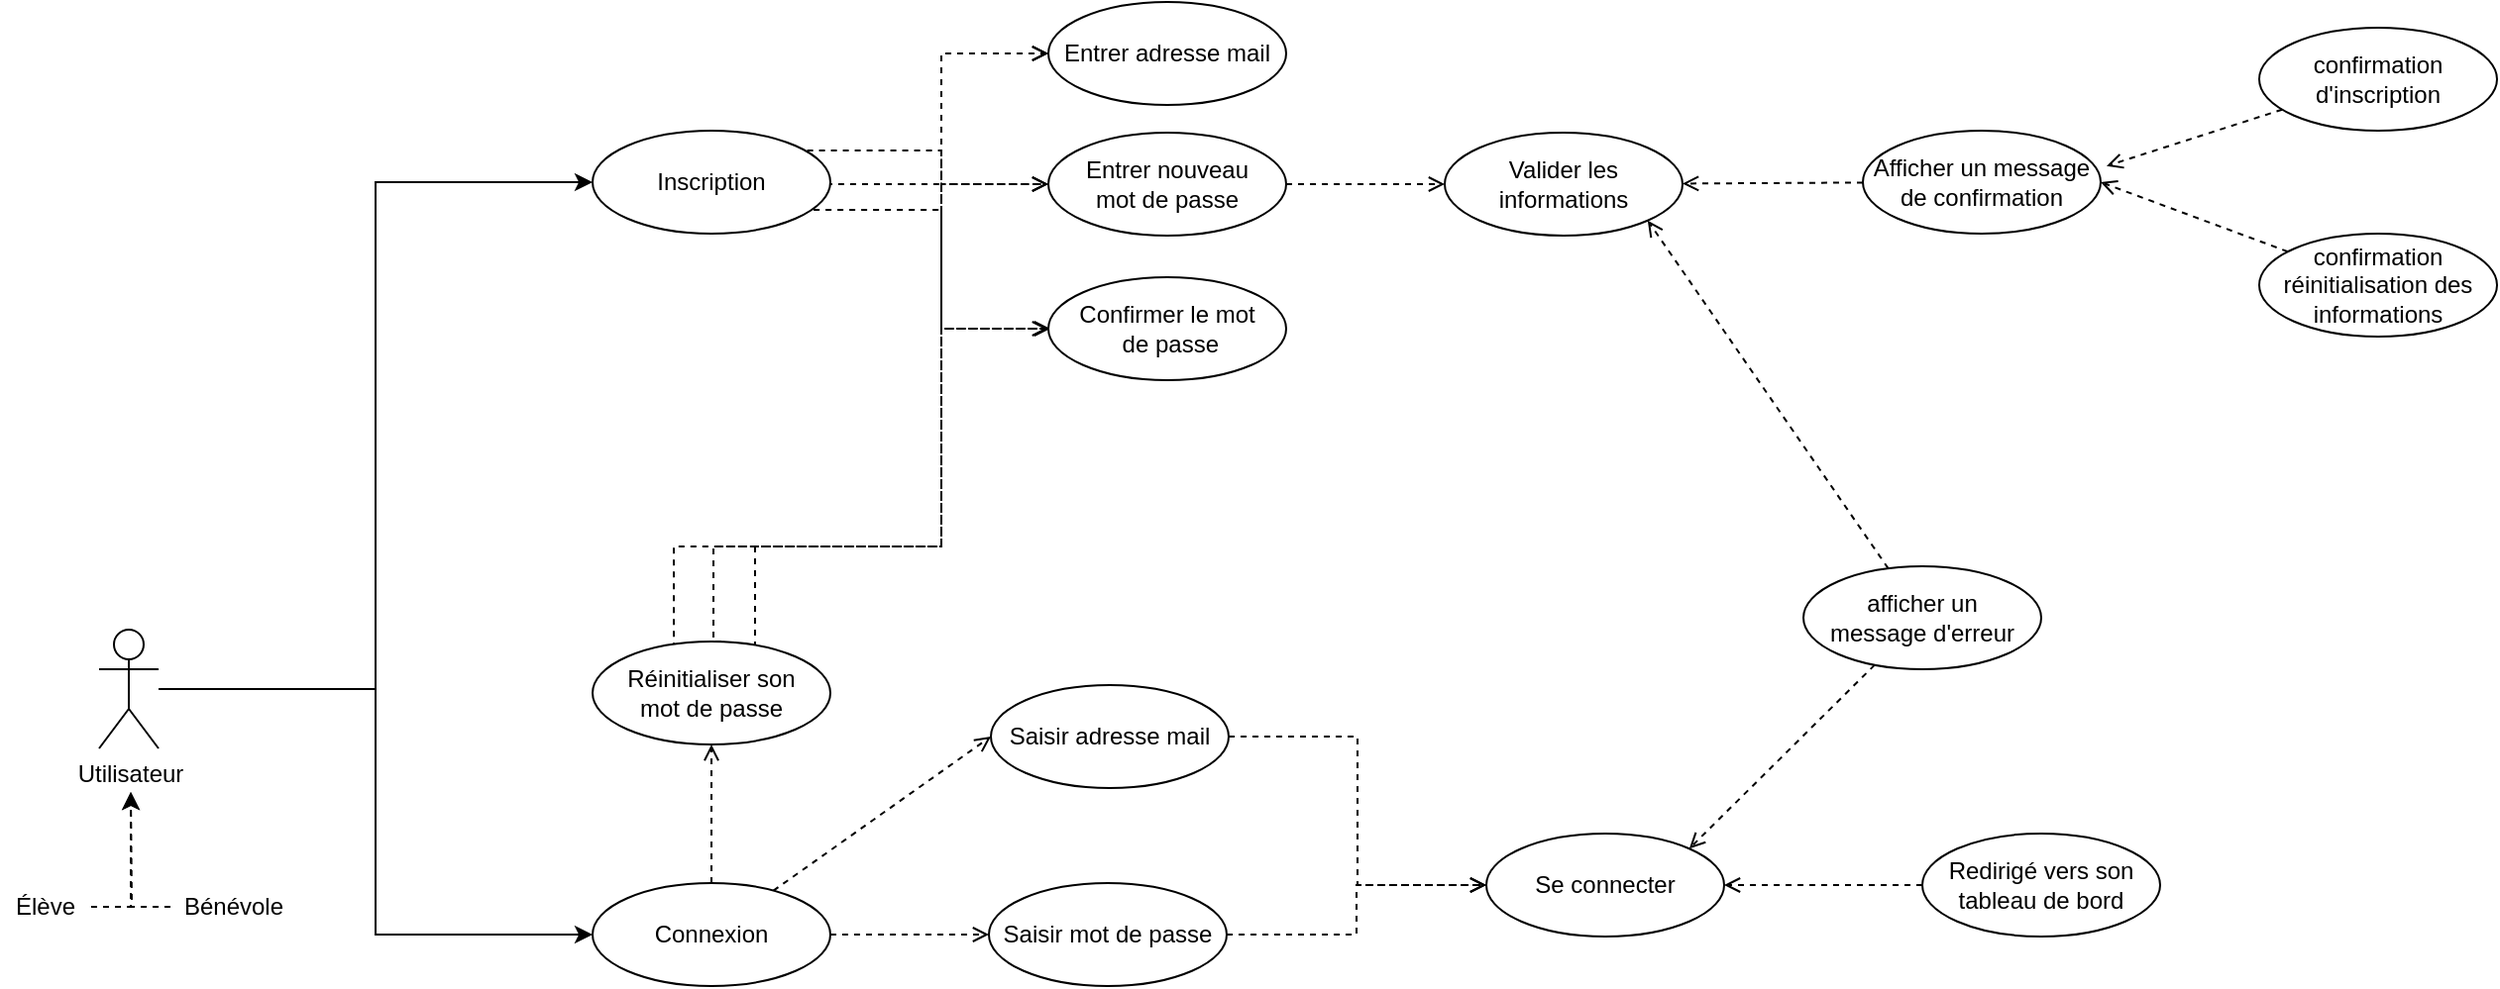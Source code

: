 <mxfile version="20.8.23" type="github">
  <diagram name="Page-1" id="QDjx12gvEAr_1nLiNZum">
    <mxGraphModel dx="1366" dy="1925" grid="1" gridSize="10" guides="1" tooltips="1" connect="1" arrows="1" fold="1" page="1" pageScale="1" pageWidth="827" pageHeight="1169" math="0" shadow="0">
      <root>
        <mxCell id="0" />
        <mxCell id="1" parent="0" />
        <mxCell id="qoufkau0ReUvYFZ-mYJb-22" value="" style="edgeStyle=orthogonalEdgeStyle;rounded=0;orthogonalLoop=1;jettySize=auto;html=1;dashed=1;" parent="1" source="qoufkau0ReUvYFZ-mYJb-14" edge="1">
          <mxGeometry relative="1" as="geometry">
            <mxPoint x="76" y="453" as="sourcePoint" />
            <mxPoint x="96" y="394" as="targetPoint" />
          </mxGeometry>
        </mxCell>
        <mxCell id="qoufkau0ReUvYFZ-mYJb-14" value="Élève" style="text;html=1;strokeColor=none;fillColor=none;align=center;verticalAlign=middle;whiteSpace=wrap;rounded=0;" parent="1" vertex="1">
          <mxGeometry x="30" y="437" width="46" height="30" as="geometry" />
        </mxCell>
        <mxCell id="qoufkau0ReUvYFZ-mYJb-21" value="" style="edgeStyle=orthogonalEdgeStyle;rounded=0;orthogonalLoop=1;jettySize=auto;html=1;dashed=1;exitX=0;exitY=0.5;exitDx=0;exitDy=0;" parent="1" source="qoufkau0ReUvYFZ-mYJb-15" edge="1">
          <mxGeometry relative="1" as="geometry">
            <mxPoint x="116" y="459" as="sourcePoint" />
            <mxPoint x="96" y="394" as="targetPoint" />
          </mxGeometry>
        </mxCell>
        <mxCell id="qoufkau0ReUvYFZ-mYJb-15" value="Bénévole" style="text;html=1;strokeColor=none;fillColor=none;align=center;verticalAlign=middle;whiteSpace=wrap;rounded=0;" parent="1" vertex="1">
          <mxGeometry x="116" y="437" width="64" height="30" as="geometry" />
        </mxCell>
        <mxCell id="DDmF5A7Nu_7fD2NKJbPf-5" style="edgeStyle=orthogonalEdgeStyle;rounded=0;orthogonalLoop=1;jettySize=auto;html=1;entryX=0;entryY=0.5;entryDx=0;entryDy=0;" edge="1" parent="1" source="qoufkau0ReUvYFZ-mYJb-1" target="DDmF5A7Nu_7fD2NKJbPf-2">
          <mxGeometry relative="1" as="geometry" />
        </mxCell>
        <mxCell id="DDmF5A7Nu_7fD2NKJbPf-6" style="edgeStyle=orthogonalEdgeStyle;rounded=0;orthogonalLoop=1;jettySize=auto;html=1;entryX=0;entryY=0.5;entryDx=0;entryDy=0;" edge="1" parent="1" source="qoufkau0ReUvYFZ-mYJb-1" target="DDmF5A7Nu_7fD2NKJbPf-3">
          <mxGeometry relative="1" as="geometry" />
        </mxCell>
        <mxCell id="qoufkau0ReUvYFZ-mYJb-1" value="Actor" style="shape=umlActor;verticalLabelPosition=bottom;verticalAlign=top;outlineConnect=0;labelPosition=center;align=center;html=1;shadow=0;overflow=visible;noLabel=1;" parent="1" vertex="1">
          <mxGeometry x="80" y="312" width="30" height="60" as="geometry" />
        </mxCell>
        <mxCell id="DDmF5A7Nu_7fD2NKJbPf-1" value="Utilisateur" style="text;html=1;strokeColor=none;fillColor=none;align=center;verticalAlign=middle;whiteSpace=wrap;rounded=0;" vertex="1" parent="1">
          <mxGeometry x="66" y="370" width="60" height="30" as="geometry" />
        </mxCell>
        <mxCell id="DDmF5A7Nu_7fD2NKJbPf-26" value="" style="edgeStyle=none;rounded=0;orthogonalLoop=1;jettySize=auto;html=1;dashed=1;strokeColor=default;fontColor=#000000;endArrow=open;endFill=0;exitX=0.5;exitY=0;exitDx=0;exitDy=0;" edge="1" parent="1" source="DDmF5A7Nu_7fD2NKJbPf-2" target="DDmF5A7Nu_7fD2NKJbPf-25">
          <mxGeometry relative="1" as="geometry" />
        </mxCell>
        <mxCell id="DDmF5A7Nu_7fD2NKJbPf-30" style="edgeStyle=none;rounded=0;orthogonalLoop=1;jettySize=auto;html=1;dashed=1;strokeColor=default;fontColor=#000000;endArrow=open;endFill=0;" edge="1" parent="1" source="DDmF5A7Nu_7fD2NKJbPf-2" target="DDmF5A7Nu_7fD2NKJbPf-8">
          <mxGeometry relative="1" as="geometry" />
        </mxCell>
        <mxCell id="DDmF5A7Nu_7fD2NKJbPf-31" style="edgeStyle=none;rounded=0;orthogonalLoop=1;jettySize=auto;html=1;entryX=0;entryY=0.5;entryDx=0;entryDy=0;dashed=1;strokeColor=default;fontColor=#000000;endArrow=open;endFill=0;" edge="1" parent="1" source="DDmF5A7Nu_7fD2NKJbPf-2" target="DDmF5A7Nu_7fD2NKJbPf-12">
          <mxGeometry relative="1" as="geometry" />
        </mxCell>
        <mxCell id="DDmF5A7Nu_7fD2NKJbPf-2" value="Connexion" style="ellipse;whiteSpace=wrap;html=1;" vertex="1" parent="1">
          <mxGeometry x="329" y="440" width="120" height="52" as="geometry" />
        </mxCell>
        <mxCell id="DDmF5A7Nu_7fD2NKJbPf-35" value="" style="edgeStyle=orthogonalEdgeStyle;rounded=0;orthogonalLoop=1;jettySize=auto;html=1;dashed=1;strokeColor=default;fontColor=#000000;endArrow=open;endFill=0;entryX=0;entryY=0.5;entryDx=0;entryDy=0;exitX=1;exitY=0.5;exitDx=0;exitDy=0;" edge="1" parent="1" target="DDmF5A7Nu_7fD2NKJbPf-44">
          <mxGeometry relative="1" as="geometry">
            <mxPoint x="448.0" y="86.0" as="sourcePoint" />
            <mxPoint x="565.0" y="21.0" as="targetPoint" />
            <Array as="points">
              <mxPoint x="448" y="87" />
              <mxPoint x="505" y="87" />
              <mxPoint x="505" y="21" />
            </Array>
          </mxGeometry>
        </mxCell>
        <mxCell id="DDmF5A7Nu_7fD2NKJbPf-46" style="edgeStyle=orthogonalEdgeStyle;rounded=0;orthogonalLoop=1;jettySize=auto;html=1;dashed=1;strokeColor=default;fontColor=#000000;endArrow=open;endFill=0;entryX=0;entryY=0.5;entryDx=0;entryDy=0;" edge="1" parent="1" target="DDmF5A7Nu_7fD2NKJbPf-45">
          <mxGeometry relative="1" as="geometry">
            <mxPoint x="437.294" y="70" as="sourcePoint" />
            <mxPoint x="558" y="87" as="targetPoint" />
            <Array as="points">
              <mxPoint x="505" y="70" />
              <mxPoint x="505" y="87" />
            </Array>
          </mxGeometry>
        </mxCell>
        <mxCell id="DDmF5A7Nu_7fD2NKJbPf-47" style="edgeStyle=orthogonalEdgeStyle;rounded=0;orthogonalLoop=1;jettySize=auto;html=1;entryX=0;entryY=0.5;entryDx=0;entryDy=0;dashed=1;strokeColor=default;fontColor=#000000;endArrow=open;endFill=0;" edge="1" parent="1">
          <mxGeometry relative="1" as="geometry">
            <mxPoint x="440.559" y="100" as="sourcePoint" />
            <mxPoint x="560.0" y="160" as="targetPoint" />
            <Array as="points">
              <mxPoint x="505" y="100" />
              <mxPoint x="505" y="160" />
            </Array>
          </mxGeometry>
        </mxCell>
        <mxCell id="DDmF5A7Nu_7fD2NKJbPf-3" value="Inscription" style="ellipse;whiteSpace=wrap;html=1;" vertex="1" parent="1">
          <mxGeometry x="329" y="60" width="120" height="52" as="geometry" />
        </mxCell>
        <mxCell id="DDmF5A7Nu_7fD2NKJbPf-32" style="edgeStyle=orthogonalEdgeStyle;rounded=0;orthogonalLoop=1;jettySize=auto;html=1;entryX=0;entryY=0.5;entryDx=0;entryDy=0;dashed=1;strokeColor=default;fontColor=#000000;endArrow=open;endFill=0;" edge="1" parent="1" source="DDmF5A7Nu_7fD2NKJbPf-8" target="DDmF5A7Nu_7fD2NKJbPf-14">
          <mxGeometry relative="1" as="geometry" />
        </mxCell>
        <mxCell id="DDmF5A7Nu_7fD2NKJbPf-8" value="Saisir mot de passe" style="ellipse;whiteSpace=wrap;html=1;" vertex="1" parent="1">
          <mxGeometry x="529" y="440" width="120" height="52" as="geometry" />
        </mxCell>
        <mxCell id="DDmF5A7Nu_7fD2NKJbPf-43" style="edgeStyle=orthogonalEdgeStyle;rounded=0;orthogonalLoop=1;jettySize=auto;html=1;entryX=0;entryY=0.5;entryDx=0;entryDy=0;dashed=1;strokeColor=default;fontColor=#000000;endArrow=open;endFill=0;" edge="1" parent="1" source="DDmF5A7Nu_7fD2NKJbPf-12" target="DDmF5A7Nu_7fD2NKJbPf-14">
          <mxGeometry relative="1" as="geometry" />
        </mxCell>
        <mxCell id="DDmF5A7Nu_7fD2NKJbPf-12" value="Saisir adresse mail" style="ellipse;whiteSpace=wrap;html=1;" vertex="1" parent="1">
          <mxGeometry x="530" y="340" width="120" height="52" as="geometry" />
        </mxCell>
        <mxCell id="DDmF5A7Nu_7fD2NKJbPf-14" value="Se connecter" style="ellipse;whiteSpace=wrap;html=1;" vertex="1" parent="1">
          <mxGeometry x="780" y="415" width="120" height="52" as="geometry" />
        </mxCell>
        <mxCell id="DDmF5A7Nu_7fD2NKJbPf-24" value="" style="edgeStyle=none;rounded=0;orthogonalLoop=1;jettySize=auto;html=1;dashed=1;strokeColor=default;fontColor=#000000;endArrow=open;endFill=0;entryX=1;entryY=0;entryDx=0;entryDy=0;" edge="1" parent="1" source="DDmF5A7Nu_7fD2NKJbPf-22" target="DDmF5A7Nu_7fD2NKJbPf-14">
          <mxGeometry relative="1" as="geometry">
            <mxPoint x="881" y="376" as="targetPoint" />
          </mxGeometry>
        </mxCell>
        <mxCell id="DDmF5A7Nu_7fD2NKJbPf-64" style="edgeStyle=none;rounded=0;orthogonalLoop=1;jettySize=auto;html=1;entryX=1;entryY=1;entryDx=0;entryDy=0;dashed=1;strokeColor=default;fontColor=#000000;endArrow=open;endFill=0;" edge="1" parent="1" source="DDmF5A7Nu_7fD2NKJbPf-22" target="DDmF5A7Nu_7fD2NKJbPf-56">
          <mxGeometry relative="1" as="geometry" />
        </mxCell>
        <mxCell id="DDmF5A7Nu_7fD2NKJbPf-22" value="&lt;div&gt;afficher un &lt;br&gt;&lt;/div&gt;&lt;div&gt;message d&#39;erreur&lt;/div&gt;" style="ellipse;whiteSpace=wrap;html=1;" vertex="1" parent="1">
          <mxGeometry x="940" y="280" width="120" height="52" as="geometry" />
        </mxCell>
        <mxCell id="DDmF5A7Nu_7fD2NKJbPf-48" style="edgeStyle=orthogonalEdgeStyle;rounded=0;orthogonalLoop=1;jettySize=auto;html=1;entryX=0;entryY=0.5;entryDx=0;entryDy=0;dashed=1;strokeColor=default;fontColor=#000000;endArrow=open;endFill=0;exitX=0.5;exitY=0;exitDx=0;exitDy=0;" edge="1" parent="1">
          <mxGeometry relative="1" as="geometry">
            <mxPoint x="394" y="318" as="sourcePoint" />
            <mxPoint x="559.0" y="87" as="targetPoint" />
            <Array as="points">
              <mxPoint x="390" y="318" />
              <mxPoint x="390" y="270" />
              <mxPoint x="505" y="270" />
              <mxPoint x="505" y="87" />
            </Array>
          </mxGeometry>
        </mxCell>
        <mxCell id="DDmF5A7Nu_7fD2NKJbPf-49" style="edgeStyle=orthogonalEdgeStyle;rounded=0;orthogonalLoop=1;jettySize=auto;html=1;entryX=0;entryY=0.5;entryDx=0;entryDy=0;dashed=1;strokeColor=default;fontColor=#000000;endArrow=open;endFill=0;exitX=0.5;exitY=0;exitDx=0;exitDy=0;" edge="1" parent="1" target="DDmF5A7Nu_7fD2NKJbPf-44">
          <mxGeometry relative="1" as="geometry">
            <mxPoint x="384" y="318" as="sourcePoint" />
            <mxPoint x="560.0" y="21.0" as="targetPoint" />
            <Array as="points">
              <mxPoint x="384" y="330" />
              <mxPoint x="411" y="330" />
              <mxPoint x="411" y="270" />
              <mxPoint x="505" y="270" />
              <mxPoint x="505" y="21" />
            </Array>
          </mxGeometry>
        </mxCell>
        <mxCell id="DDmF5A7Nu_7fD2NKJbPf-51" style="edgeStyle=orthogonalEdgeStyle;rounded=0;orthogonalLoop=1;jettySize=auto;html=1;entryX=0;entryY=0.5;entryDx=0;entryDy=0;dashed=1;strokeColor=default;fontColor=#000000;endArrow=open;endFill=0;exitX=0.724;exitY=0.083;exitDx=0;exitDy=0;exitPerimeter=0;" edge="1" parent="1">
          <mxGeometry relative="1" as="geometry">
            <mxPoint x="407.88" y="322.316" as="sourcePoint" />
            <mxPoint x="559.0" y="160" as="targetPoint" />
            <Array as="points">
              <mxPoint x="408" y="330" />
              <mxPoint x="370" y="330" />
              <mxPoint x="370" y="270" />
              <mxPoint x="505" y="270" />
              <mxPoint x="505" y="160" />
            </Array>
          </mxGeometry>
        </mxCell>
        <mxCell id="DDmF5A7Nu_7fD2NKJbPf-25" value="&lt;div&gt;Réinitialiser son &lt;br&gt;&lt;/div&gt;&lt;div&gt;mot de passe&lt;/div&gt;" style="ellipse;whiteSpace=wrap;html=1;" vertex="1" parent="1">
          <mxGeometry x="329" y="318" width="120" height="52" as="geometry" />
        </mxCell>
        <mxCell id="DDmF5A7Nu_7fD2NKJbPf-28" style="edgeStyle=none;rounded=0;orthogonalLoop=1;jettySize=auto;html=1;dashed=1;strokeColor=default;fontColor=#000000;endArrow=open;endFill=0;" edge="1" parent="1" source="DDmF5A7Nu_7fD2NKJbPf-27" target="DDmF5A7Nu_7fD2NKJbPf-14">
          <mxGeometry relative="1" as="geometry" />
        </mxCell>
        <mxCell id="DDmF5A7Nu_7fD2NKJbPf-27" value="Redirigé vers son tableau de bord" style="ellipse;whiteSpace=wrap;html=1;" vertex="1" parent="1">
          <mxGeometry x="1000" y="415" width="120" height="52" as="geometry" />
        </mxCell>
        <mxCell id="DDmF5A7Nu_7fD2NKJbPf-34" value="&lt;div&gt;Confirmer le mot&lt;/div&gt;&lt;div&gt;&amp;nbsp;de passe&lt;/div&gt;" style="ellipse;whiteSpace=wrap;html=1;" vertex="1" parent="1">
          <mxGeometry x="559" y="134" width="120" height="52" as="geometry" />
        </mxCell>
        <mxCell id="DDmF5A7Nu_7fD2NKJbPf-44" value="Entrer adresse mail" style="ellipse;whiteSpace=wrap;html=1;" vertex="1" parent="1">
          <mxGeometry x="559" y="-5" width="120" height="52" as="geometry" />
        </mxCell>
        <mxCell id="DDmF5A7Nu_7fD2NKJbPf-57" value="" style="edgeStyle=none;rounded=0;orthogonalLoop=1;jettySize=auto;html=1;dashed=1;strokeColor=default;fontColor=#000000;endArrow=open;endFill=0;" edge="1" parent="1" source="DDmF5A7Nu_7fD2NKJbPf-45" target="DDmF5A7Nu_7fD2NKJbPf-56">
          <mxGeometry relative="1" as="geometry" />
        </mxCell>
        <mxCell id="DDmF5A7Nu_7fD2NKJbPf-45" value="&lt;div&gt;Entrer nouveau &lt;br&gt;&lt;/div&gt;&lt;div&gt;mot de passe&lt;/div&gt;" style="ellipse;whiteSpace=wrap;html=1;" vertex="1" parent="1">
          <mxGeometry x="559" y="61" width="120" height="52" as="geometry" />
        </mxCell>
        <mxCell id="DDmF5A7Nu_7fD2NKJbPf-63" style="edgeStyle=none;rounded=0;orthogonalLoop=1;jettySize=auto;html=1;dashed=1;strokeColor=default;fontColor=#000000;endArrow=open;endFill=0;" edge="1" parent="1" source="DDmF5A7Nu_7fD2NKJbPf-53" target="DDmF5A7Nu_7fD2NKJbPf-56">
          <mxGeometry relative="1" as="geometry" />
        </mxCell>
        <mxCell id="DDmF5A7Nu_7fD2NKJbPf-53" value="&lt;div&gt;Afficher un message&lt;/div&gt;&lt;div&gt;de confirmation&lt;br&gt;&lt;/div&gt;" style="ellipse;whiteSpace=wrap;html=1;" vertex="1" parent="1">
          <mxGeometry x="970" y="60" width="120" height="52" as="geometry" />
        </mxCell>
        <mxCell id="DDmF5A7Nu_7fD2NKJbPf-56" value="Valider les informations" style="ellipse;whiteSpace=wrap;html=1;" vertex="1" parent="1">
          <mxGeometry x="759" y="61" width="120" height="52" as="geometry" />
        </mxCell>
        <mxCell id="DDmF5A7Nu_7fD2NKJbPf-61" style="edgeStyle=none;rounded=0;orthogonalLoop=1;jettySize=auto;html=1;entryX=1.025;entryY=0.343;entryDx=0;entryDy=0;entryPerimeter=0;dashed=1;strokeColor=default;fontColor=#000000;endArrow=open;endFill=0;" edge="1" parent="1" source="DDmF5A7Nu_7fD2NKJbPf-58" target="DDmF5A7Nu_7fD2NKJbPf-53">
          <mxGeometry relative="1" as="geometry" />
        </mxCell>
        <mxCell id="DDmF5A7Nu_7fD2NKJbPf-58" value="&lt;div&gt;confirmation d&#39;inscription&lt;br&gt;&lt;/div&gt;" style="ellipse;whiteSpace=wrap;html=1;" vertex="1" parent="1">
          <mxGeometry x="1170" y="8" width="120" height="52" as="geometry" />
        </mxCell>
        <mxCell id="DDmF5A7Nu_7fD2NKJbPf-62" style="edgeStyle=none;rounded=0;orthogonalLoop=1;jettySize=auto;html=1;entryX=1;entryY=0.5;entryDx=0;entryDy=0;dashed=1;strokeColor=default;fontColor=#000000;endArrow=open;endFill=0;" edge="1" parent="1" source="DDmF5A7Nu_7fD2NKJbPf-60" target="DDmF5A7Nu_7fD2NKJbPf-53">
          <mxGeometry relative="1" as="geometry" />
        </mxCell>
        <mxCell id="DDmF5A7Nu_7fD2NKJbPf-60" value="&lt;div&gt;confirmation réinitialisation des informations&lt;br&gt;&lt;/div&gt;" style="ellipse;whiteSpace=wrap;html=1;" vertex="1" parent="1">
          <mxGeometry x="1170" y="112" width="120" height="52" as="geometry" />
        </mxCell>
      </root>
    </mxGraphModel>
  </diagram>
</mxfile>

